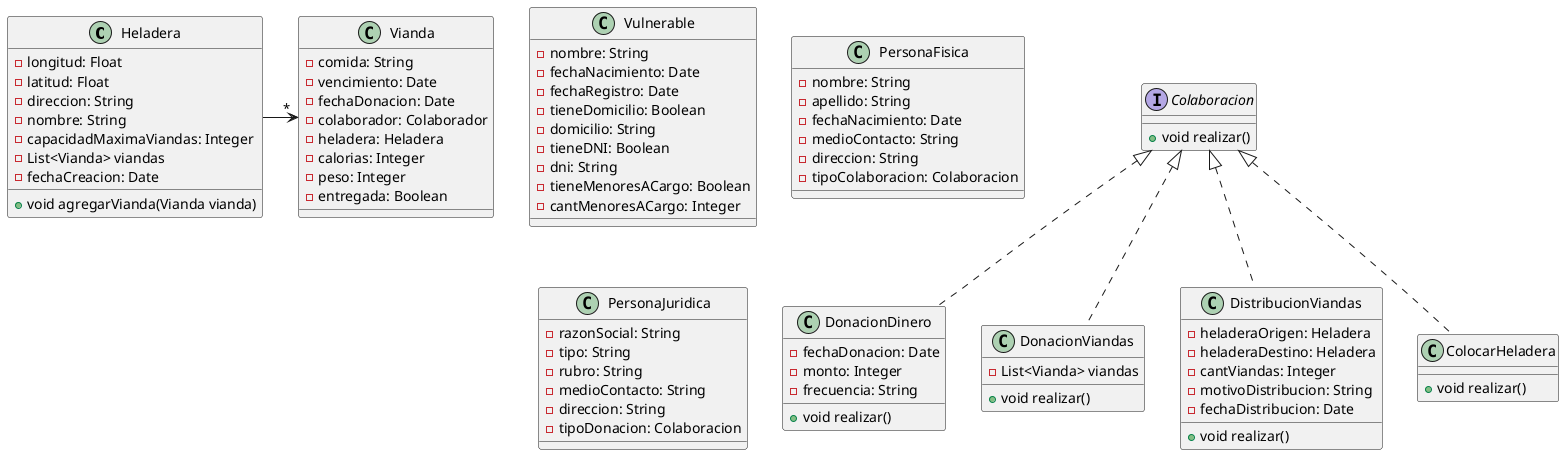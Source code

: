 @startuml

class Heladera {
    -longitud: Float
    -latitud: Float
    -direccion: String
    -nombre: String
    -capacidadMaximaViandas: Integer
    -List<Vianda> viandas
    -fechaCreacion: Date

    +void agregarVianda(Vianda vianda)
}

class Vianda {
    -comida: String
    -vencimiento: Date
    -fechaDonacion: Date
    -colaborador: Colaborador
    -heladera: Heladera
    -calorias: Integer
    -peso: Integer
    -entregada: Boolean
}

class Vulnerable {
    -nombre: String
    -fechaNacimiento: Date
    -fechaRegistro: Date
    -tieneDomicilio: Boolean
    -domicilio: String
    -tieneDNI: Boolean
    -dni: String
    -tieneMenoresACargo: Boolean
    -cantMenoresACargo: Integer
}

class PersonaFisica {
    -nombre: String
    -apellido: String
    -fechaNacimiento: Date
    -medioContacto: String
    -direccion: String
    -tipoColaboracion: Colaboracion

}

class PersonaJuridica {
    -razonSocial: String
    -tipo: String
    -rubro: String
    -medioContacto: String
    -direccion: String
    -tipoDonacion: Colaboracion

}

interface Colaboracion {
    +void realizar()
}

class DonacionDinero implements Colaboracion {
    -fechaDonacion: Date
    -monto: Integer
    -frecuencia: String

    +void realizar()
}

class DonacionViandas implements Colaboracion {
    -List<Vianda> viandas

    +void realizar()
}

class DistribucionViandas implements Colaboracion {
    -heladeraOrigen: Heladera
    -heladeraDestino: Heladera
    -cantViandas: Integer
    -motivoDistribucion: String
    -fechaDistribucion: Date

    +void realizar()
}

class ColocarHeladera implements Colaboracion {
    +void realizar()
}

Heladera ->"*" Vianda

@enduml